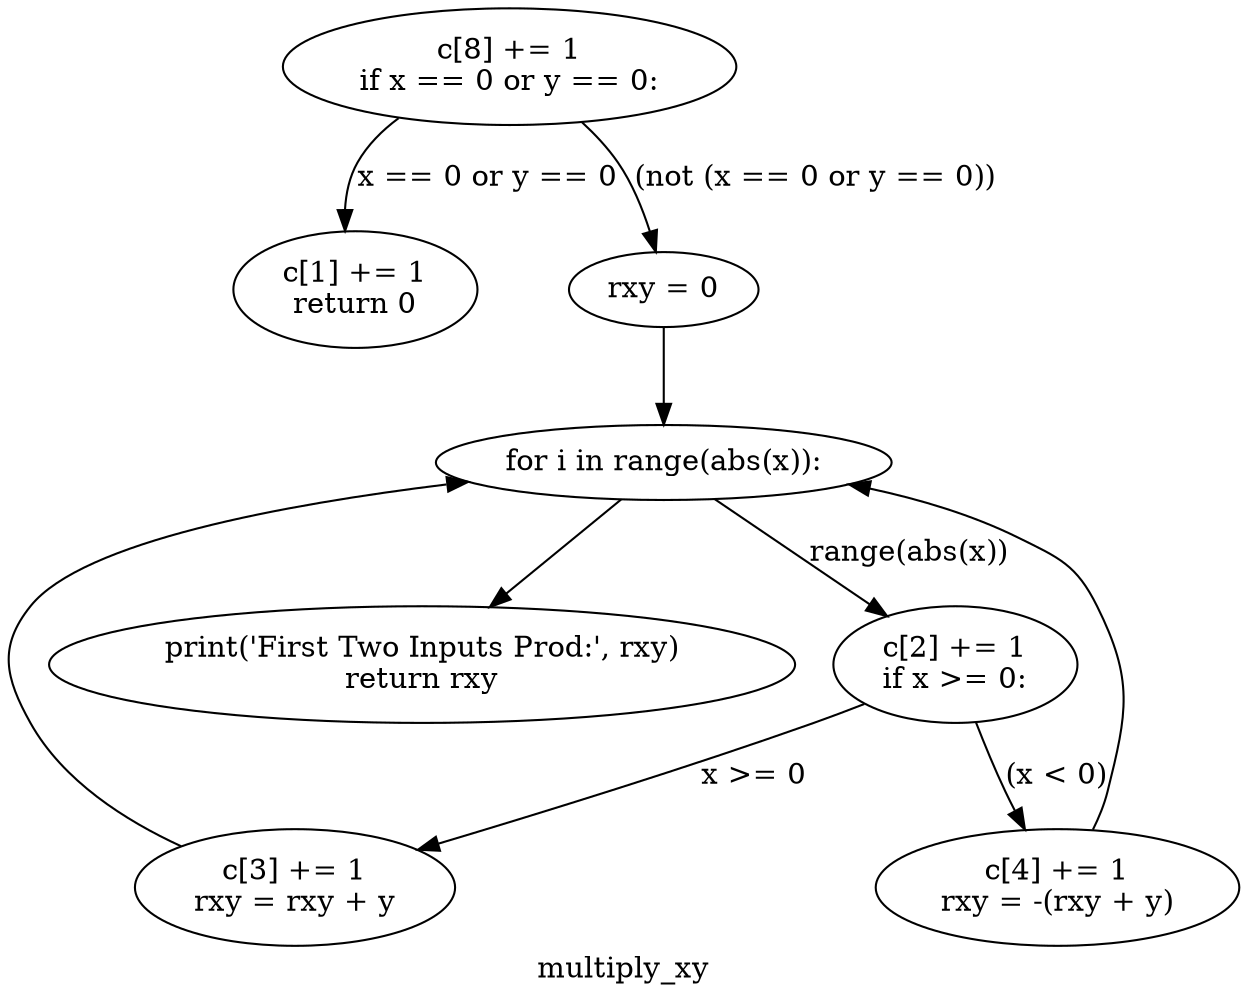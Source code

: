 digraph clustermultiply_xy {
	graph [bb="0,0,502.49,475.45",
		label=multiply_xy,
		lheight=0.22,
		lp="251.25,11.875",
		lwidth=0.91
	];
	node [label="\N"];
	1	[height=0.77585,
		label="c[8] += 1
if x == 0 or y == 0:
",
		pos="211.13,447.52",
		width=2.4503];
	2	[height=0.77585,
		label="c[1] += 1
return 0
",
		pos="152.13,339.9",
		width=1.3602];
	1 -> 2	[label="x == 0 or y == 0",
		lp="201.38,393.71",
		pos="e,147.92,368.1 170.49,422.37 163.72,416.46 157.61,409.51 153.63,401.58 150.23,394.83 148.62,387.1 148.06,379.47"];
	3	[height=0.5,
		label="rxy = 0
",
		pos="270.13,339.9",
		width=1.0442];
	1 -> 3	[label="(not (x == 0 or y == 0))",
		lp="323.25,393.71",
		pos="e,265.62,358.06 235.02,420.53 239.77,414.57 244.42,408.08 248.13,401.58 253.92,391.43 258.64,379.48 262.21,368.88"];
	5	[height=0.5,
		label="for i in range(abs(x)):
",
		pos="270.13,256.97",
		width=2.4719];
	3 -> 5	[pos="e,270.13,275.39 270.13,321.74 270.13,311.62 270.13,298.54 270.13,286.87"];
	6	[height=0.77585,
		label="c[2] += 1
if x >= 0:
",
		pos="384.13,159.29",
		width=1.3602];
	5 -> 6	[label="range(abs(x))",
		lp="367.25,213.1",
		pos="e,357.36,182.76 290.25,239.09 306.36,225.56 329.36,206.26 348.57,190.14"];
	7	[height=0.77585,
		label="print('First Two Inputs Prod:', rxy)
return rxy
",
		pos="168.13,159.29",
		width=4.1444];
	5 -> 7	[pos="e,196.61,187 251.89,238.87 238.82,226.6 220.75,209.66 204.75,194.64"];
	8	[height=0.77585,
		label="c[3] += 1
rxy = rxy + y
",
		pos="117.13,51.681",
		width=1.7727];
	6 -> 8	[label="x >= 0",
		lp="299.88,105.49",
		pos="e,166.1,69.946 347.18,140.64 340.23,137.46 332.99,134.24 326.13,131.36 276.31,110.45 218.79,88.988 176.72,73.773"];
	10	[height=0.77585,
		label="c[4] += 1
rxy = -(rxy + y)
",
		pos="429.13,51.681",
		width=2.0378];
	6 -> 10	[label="(x < 0)",
		lp="427.25,105.49",
		pos="e,416.76,79.697 394.76,131.62 399.06,121 404.12,108.69 408.88,97.611 409.93,95.157 411.03,92.633 412.15,90.092"];
	8 -> 5	[pos="e,196.51,246.56 73.347,72.423 49.994,85.509 23.401,105.13 10.129,131.36 -1.0789,153.51 -5.0173,167.55 10.129,187.22 31.613,215.13 \
118.06,234.02 185.45,244.83"];
	10 -> 5	[pos="e,349.23,248.41 441.7,79.261 443.95,85.175 445.95,91.506 447.13,97.611 454.68,136.78 458.7,150.94 442.13,187.22 427.48,219.29 393.84,\
236.51 360.15,245.7"];
}
